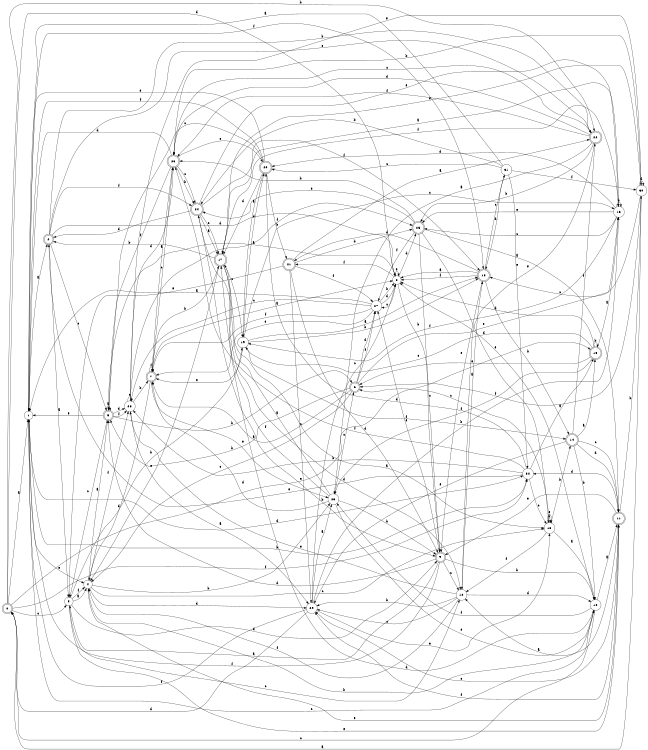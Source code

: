 digraph n27_10 {
__start0 [label="" shape="none"];

rankdir=LR;
size="8,5";

s0 [style="rounded,filled", color="black", fillcolor="white" shape="doublecircle", label="0"];
s1 [style="filled", color="black", fillcolor="white" shape="circle", label="1"];
s2 [style="rounded,filled", color="black", fillcolor="white" shape="doublecircle", label="2"];
s3 [style="filled", color="black", fillcolor="white" shape="circle", label="3"];
s4 [style="filled", color="black", fillcolor="white" shape="circle", label="4"];
s5 [style="rounded,filled", color="black", fillcolor="white" shape="doublecircle", label="5"];
s6 [style="rounded,filled", color="black", fillcolor="white" shape="doublecircle", label="6"];
s7 [style="rounded,filled", color="black", fillcolor="white" shape="doublecircle", label="7"];
s8 [style="filled", color="black", fillcolor="white" shape="circle", label="8"];
s9 [style="rounded,filled", color="black", fillcolor="white" shape="doublecircle", label="9"];
s10 [style="filled", color="black", fillcolor="white" shape="circle", label="10"];
s11 [style="rounded,filled", color="black", fillcolor="white" shape="doublecircle", label="11"];
s12 [style="filled", color="black", fillcolor="white" shape="circle", label="12"];
s13 [style="rounded,filled", color="black", fillcolor="white" shape="doublecircle", label="13"];
s14 [style="rounded,filled", color="black", fillcolor="white" shape="doublecircle", label="14"];
s15 [style="rounded,filled", color="black", fillcolor="white" shape="doublecircle", label="15"];
s16 [style="filled", color="black", fillcolor="white" shape="circle", label="16"];
s17 [style="rounded,filled", color="black", fillcolor="white" shape="doublecircle", label="17"];
s18 [style="filled", color="black", fillcolor="white" shape="circle", label="18"];
s19 [style="filled", color="black", fillcolor="white" shape="circle", label="19"];
s20 [style="rounded,filled", color="black", fillcolor="white" shape="doublecircle", label="20"];
s21 [style="rounded,filled", color="black", fillcolor="white" shape="doublecircle", label="21"];
s22 [style="rounded,filled", color="black", fillcolor="white" shape="doublecircle", label="22"];
s23 [style="filled", color="black", fillcolor="white" shape="circle", label="23"];
s24 [style="rounded,filled", color="black", fillcolor="white" shape="doublecircle", label="24"];
s25 [style="rounded,filled", color="black", fillcolor="white" shape="doublecircle", label="25"];
s26 [style="rounded,filled", color="black", fillcolor="white" shape="doublecircle", label="26"];
s27 [style="filled", color="black", fillcolor="white" shape="circle", label="27"];
s28 [style="filled", color="black", fillcolor="white" shape="circle", label="28"];
s29 [style="filled", color="black", fillcolor="white" shape="circle", label="29"];
s30 [style="filled", color="black", fillcolor="white" shape="circle", label="30"];
s31 [style="filled", color="black", fillcolor="white" shape="circle", label="31"];
s32 [style="filled", color="black", fillcolor="white" shape="circle", label="32"];
s0 -> s1 [label="a"];
s0 -> s22 [label="b"];
s0 -> s3 [label="c"];
s0 -> s8 [label="d"];
s0 -> s15 [label="e"];
s0 -> s32 [label="f"];
s1 -> s2 [label="a"];
s1 -> s32 [label="b"];
s1 -> s10 [label="c"];
s1 -> s32 [label="d"];
s1 -> s4 [label="e"];
s1 -> s13 [label="f"];
s2 -> s3 [label="a"];
s2 -> s22 [label="b"];
s2 -> s5 [label="c"];
s2 -> s8 [label="d"];
s2 -> s22 [label="e"];
s2 -> s24 [label="f"];
s3 -> s4 [label="a"];
s3 -> s19 [label="b"];
s3 -> s12 [label="c"];
s3 -> s9 [label="d"];
s3 -> s11 [label="e"];
s3 -> s4 [label="f"];
s4 -> s5 [label="a"];
s4 -> s23 [label="b"];
s4 -> s18 [label="c"];
s4 -> s29 [label="d"];
s4 -> s11 [label="e"];
s4 -> s28 [label="f"];
s5 -> s5 [label="a"];
s5 -> s6 [label="b"];
s5 -> s3 [label="c"];
s5 -> s28 [label="d"];
s5 -> s1 [label="e"];
s5 -> s28 [label="f"];
s6 -> s7 [label="a"];
s6 -> s5 [label="b"];
s6 -> s4 [label="c"];
s6 -> s27 [label="d"];
s6 -> s16 [label="e"];
s6 -> s27 [label="f"];
s7 -> s8 [label="a"];
s7 -> s17 [label="b"];
s7 -> s26 [label="c"];
s7 -> s4 [label="d"];
s7 -> s23 [label="e"];
s7 -> s7 [label="f"];
s8 -> s5 [label="a"];
s8 -> s9 [label="b"];
s8 -> s27 [label="c"];
s8 -> s25 [label="d"];
s8 -> s8 [label="e"];
s8 -> s21 [label="f"];
s9 -> s3 [label="a"];
s9 -> s10 [label="b"];
s9 -> s12 [label="c"];
s9 -> s5 [label="d"];
s9 -> s27 [label="e"];
s9 -> s1 [label="f"];
s10 -> s11 [label="a"];
s10 -> s4 [label="b"];
s10 -> s0 [label="c"];
s10 -> s17 [label="d"];
s10 -> s8 [label="e"];
s10 -> s23 [label="f"];
s11 -> s12 [label="a"];
s11 -> s30 [label="b"];
s11 -> s29 [label="c"];
s11 -> s32 [label="d"];
s11 -> s9 [label="e"];
s11 -> s29 [label="f"];
s12 -> s13 [label="a"];
s12 -> s29 [label="b"];
s12 -> s29 [label="c"];
s12 -> s10 [label="d"];
s12 -> s28 [label="e"];
s12 -> s4 [label="f"];
s13 -> s8 [label="a"];
s13 -> s14 [label="b"];
s13 -> s31 [label="c"];
s13 -> s21 [label="d"];
s13 -> s9 [label="e"];
s13 -> s8 [label="f"];
s14 -> s15 [label="a"];
s14 -> s10 [label="b"];
s14 -> s11 [label="c"];
s14 -> s11 [label="d"];
s14 -> s29 [label="e"];
s14 -> s22 [label="f"];
s15 -> s16 [label="a"];
s15 -> s15 [label="b"];
s15 -> s19 [label="c"];
s15 -> s8 [label="d"];
s15 -> s6 [label="e"];
s15 -> s23 [label="f"];
s16 -> s17 [label="a"];
s16 -> s16 [label="b"];
s16 -> s25 [label="c"];
s16 -> s20 [label="d"];
s16 -> s25 [label="e"];
s16 -> s19 [label="f"];
s17 -> s18 [label="a"];
s17 -> s2 [label="b"];
s17 -> s19 [label="c"];
s17 -> s12 [label="d"];
s17 -> s4 [label="e"];
s17 -> s16 [label="f"];
s18 -> s10 [label="a"];
s18 -> s14 [label="b"];
s18 -> s6 [label="c"];
s18 -> s18 [label="d"];
s18 -> s18 [label="e"];
s18 -> s12 [label="f"];
s19 -> s13 [label="a"];
s19 -> s13 [label="b"];
s19 -> s16 [label="c"];
s19 -> s20 [label="d"];
s19 -> s7 [label="e"];
s19 -> s14 [label="f"];
s20 -> s19 [label="a"];
s20 -> s21 [label="b"];
s20 -> s5 [label="c"];
s20 -> s17 [label="d"];
s20 -> s1 [label="e"];
s20 -> s1 [label="f"];
s21 -> s22 [label="a"];
s21 -> s25 [label="b"];
s21 -> s29 [label="c"];
s21 -> s9 [label="d"];
s21 -> s3 [label="e"];
s21 -> s27 [label="f"];
s22 -> s23 [label="a"];
s22 -> s25 [label="b"];
s22 -> s26 [label="c"];
s22 -> s26 [label="d"];
s22 -> s12 [label="e"];
s22 -> s26 [label="f"];
s23 -> s17 [label="a"];
s23 -> s9 [label="b"];
s23 -> s6 [label="c"];
s23 -> s7 [label="d"];
s23 -> s10 [label="e"];
s23 -> s24 [label="f"];
s24 -> s17 [label="a"];
s24 -> s9 [label="b"];
s24 -> s17 [label="c"];
s24 -> s2 [label="d"];
s24 -> s16 [label="e"];
s24 -> s13 [label="f"];
s25 -> s11 [label="a"];
s25 -> s26 [label="b"];
s25 -> s9 [label="c"];
s25 -> s18 [label="d"];
s25 -> s24 [label="e"];
s25 -> s27 [label="f"];
s26 -> s7 [label="a"];
s26 -> s24 [label="b"];
s26 -> s24 [label="c"];
s26 -> s1 [label="d"];
s26 -> s20 [label="e"];
s26 -> s5 [label="f"];
s27 -> s1 [label="a"];
s27 -> s8 [label="b"];
s27 -> s28 [label="c"];
s27 -> s8 [label="d"];
s27 -> s7 [label="e"];
s27 -> s7 [label="f"];
s28 -> s29 [label="a"];
s28 -> s7 [label="b"];
s28 -> s28 [label="c"];
s28 -> s26 [label="d"];
s28 -> s30 [label="e"];
s28 -> s25 [label="f"];
s29 -> s23 [label="a"];
s29 -> s16 [label="b"];
s29 -> s8 [label="c"];
s29 -> s0 [label="d"];
s29 -> s18 [label="e"];
s29 -> s1 [label="f"];
s30 -> s0 [label="a"];
s30 -> s26 [label="b"];
s30 -> s13 [label="c"];
s30 -> s30 [label="d"];
s30 -> s17 [label="e"];
s30 -> s6 [label="f"];
s31 -> s1 [label="a"];
s31 -> s24 [label="b"];
s31 -> s20 [label="c"];
s31 -> s13 [label="d"];
s31 -> s32 [label="e"];
s31 -> s30 [label="f"];
s32 -> s15 [label="a"];
s32 -> s28 [label="b"];
s32 -> s18 [label="c"];
s32 -> s20 [label="d"];
s32 -> s2 [label="e"];
s32 -> s26 [label="f"];

}